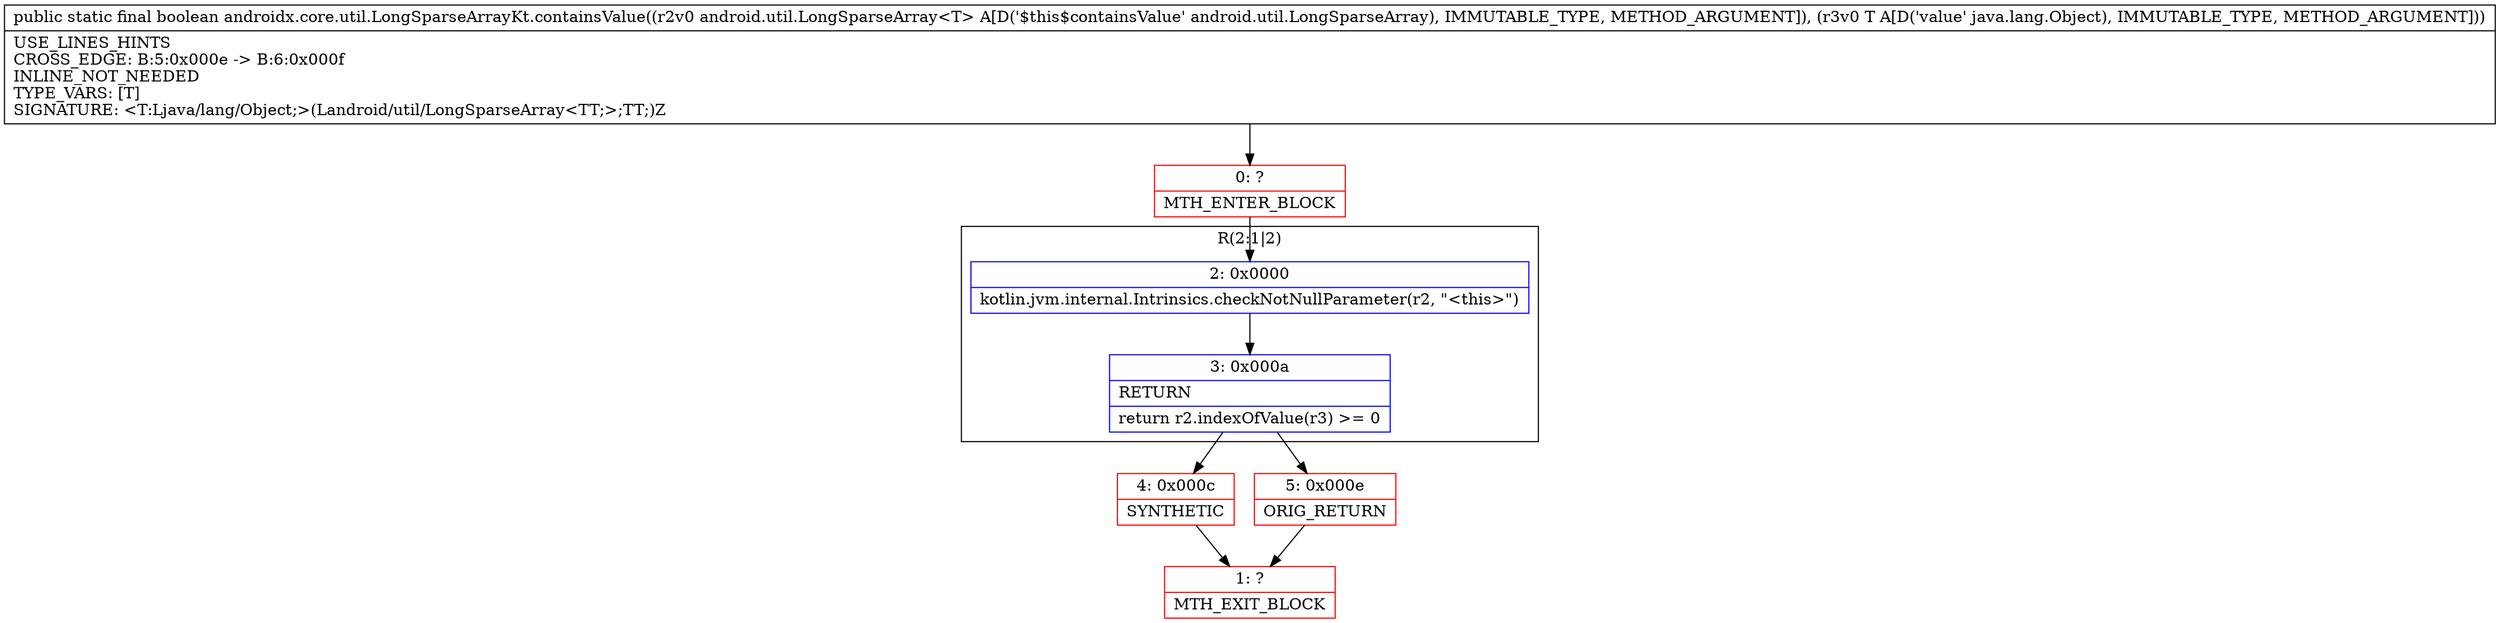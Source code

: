 digraph "CFG forandroidx.core.util.LongSparseArrayKt.containsValue(Landroid\/util\/LongSparseArray;Ljava\/lang\/Object;)Z" {
subgraph cluster_Region_1686609232 {
label = "R(2:1|2)";
node [shape=record,color=blue];
Node_2 [shape=record,label="{2\:\ 0x0000|kotlin.jvm.internal.Intrinsics.checkNotNullParameter(r2, \"\<this\>\")\l}"];
Node_3 [shape=record,label="{3\:\ 0x000a|RETURN\l|return r2.indexOfValue(r3) \>= 0\l}"];
}
Node_0 [shape=record,color=red,label="{0\:\ ?|MTH_ENTER_BLOCK\l}"];
Node_4 [shape=record,color=red,label="{4\:\ 0x000c|SYNTHETIC\l}"];
Node_1 [shape=record,color=red,label="{1\:\ ?|MTH_EXIT_BLOCK\l}"];
Node_5 [shape=record,color=red,label="{5\:\ 0x000e|ORIG_RETURN\l}"];
MethodNode[shape=record,label="{public static final boolean androidx.core.util.LongSparseArrayKt.containsValue((r2v0 android.util.LongSparseArray\<T\> A[D('$this$containsValue' android.util.LongSparseArray), IMMUTABLE_TYPE, METHOD_ARGUMENT]), (r3v0 T A[D('value' java.lang.Object), IMMUTABLE_TYPE, METHOD_ARGUMENT]))  | USE_LINES_HINTS\lCROSS_EDGE: B:5:0x000e \-\> B:6:0x000f\lINLINE_NOT_NEEDED\lTYPE_VARS: [T]\lSIGNATURE: \<T:Ljava\/lang\/Object;\>(Landroid\/util\/LongSparseArray\<TT;\>;TT;)Z\l}"];
MethodNode -> Node_0;Node_2 -> Node_3;
Node_3 -> Node_4;
Node_3 -> Node_5;
Node_0 -> Node_2;
Node_4 -> Node_1;
Node_5 -> Node_1;
}

